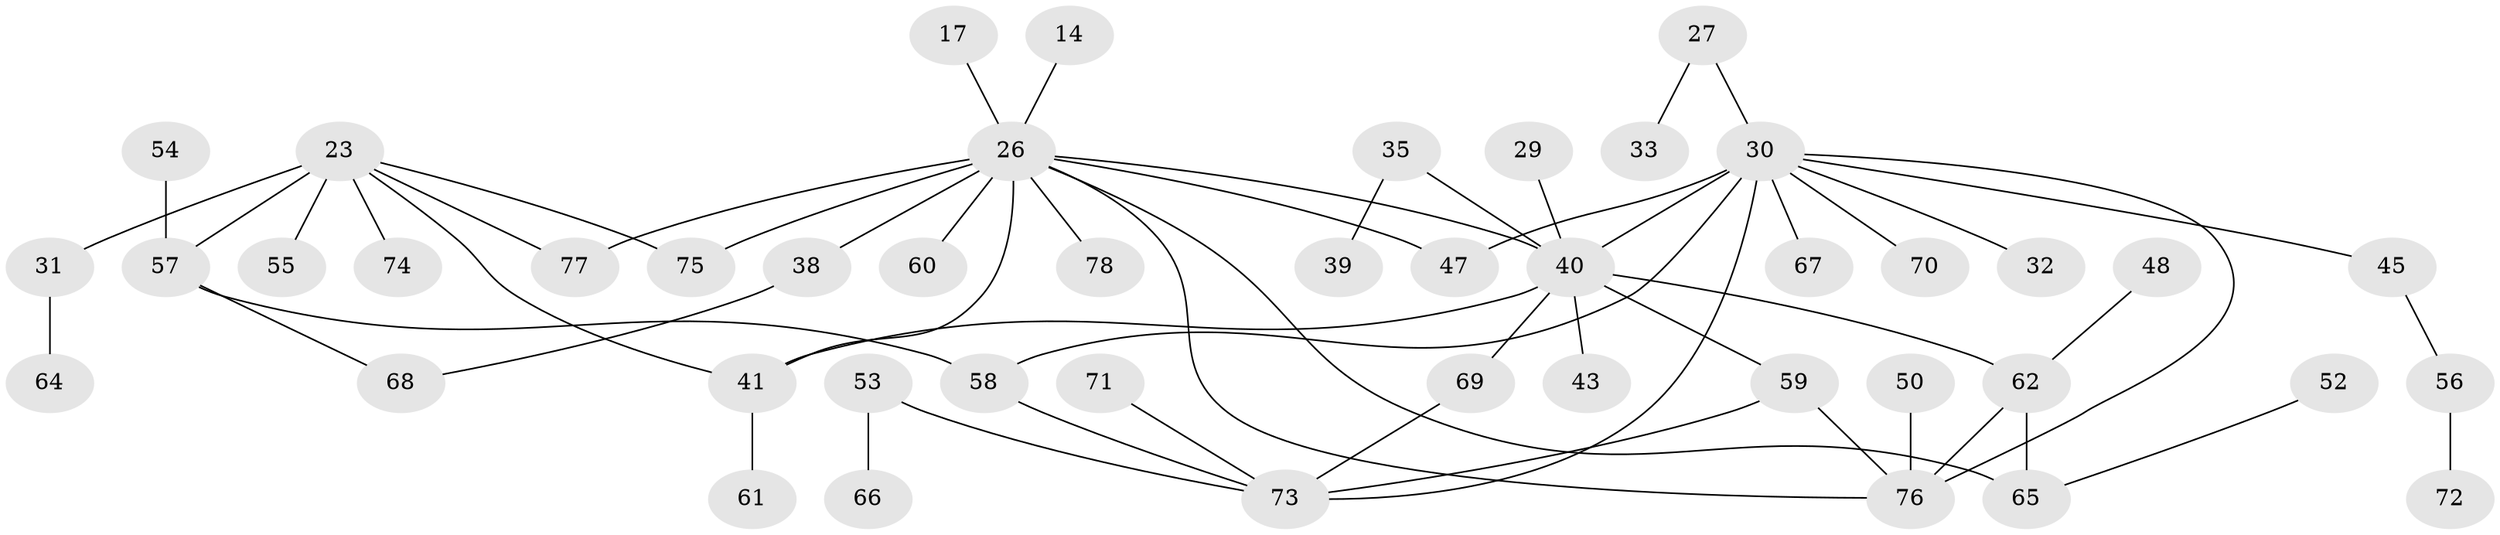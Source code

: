 // original degree distribution, {4: 0.08974358974358974, 5: 0.07692307692307693, 6: 0.038461538461538464, 8: 0.01282051282051282, 3: 0.16666666666666666, 1: 0.28205128205128205, 2: 0.32051282051282054, 7: 0.01282051282051282}
// Generated by graph-tools (version 1.1) at 2025/44/03/04/25 21:44:59]
// undirected, 46 vertices, 58 edges
graph export_dot {
graph [start="1"]
  node [color=gray90,style=filled];
  14;
  17;
  23 [super="+12"];
  26 [super="+20"];
  27;
  29;
  30 [super="+22+7"];
  31;
  32;
  33;
  35;
  38;
  39;
  40 [super="+21+28+34"];
  41 [super="+10"];
  43;
  45;
  47;
  48;
  50;
  52;
  53;
  54;
  55;
  56;
  57 [super="+44"];
  58;
  59 [super="+19"];
  60 [super="+49"];
  61;
  62 [super="+37"];
  64;
  65 [super="+11"];
  66;
  67;
  68;
  69 [super="+63"];
  70;
  71;
  72;
  73 [super="+46"];
  74;
  75;
  76 [super="+51"];
  77;
  78;
  14 -- 26;
  17 -- 26;
  23 -- 31;
  23 -- 57 [weight=2];
  23 -- 74;
  23 -- 75;
  23 -- 77;
  23 -- 41;
  23 -- 55;
  26 -- 38;
  26 -- 77;
  26 -- 60 [weight=3];
  26 -- 41 [weight=2];
  26 -- 75;
  26 -- 78;
  26 -- 47;
  26 -- 65;
  26 -- 40 [weight=3];
  26 -- 76;
  27 -- 33;
  27 -- 30;
  29 -- 40;
  30 -- 58;
  30 -- 67;
  30 -- 45;
  30 -- 40 [weight=3];
  30 -- 32;
  30 -- 70;
  30 -- 47;
  30 -- 76;
  30 -- 73;
  31 -- 64;
  35 -- 39;
  35 -- 40;
  38 -- 68;
  40 -- 59 [weight=2];
  40 -- 69 [weight=2];
  40 -- 41;
  40 -- 43;
  40 -- 62;
  41 -- 61;
  45 -- 56;
  48 -- 62;
  50 -- 76;
  52 -- 65;
  53 -- 66;
  53 -- 73;
  54 -- 57;
  56 -- 72;
  57 -- 68;
  57 -- 58;
  58 -- 73;
  59 -- 73;
  59 -- 76;
  62 -- 76 [weight=2];
  62 -- 65;
  69 -- 73;
  71 -- 73;
}
